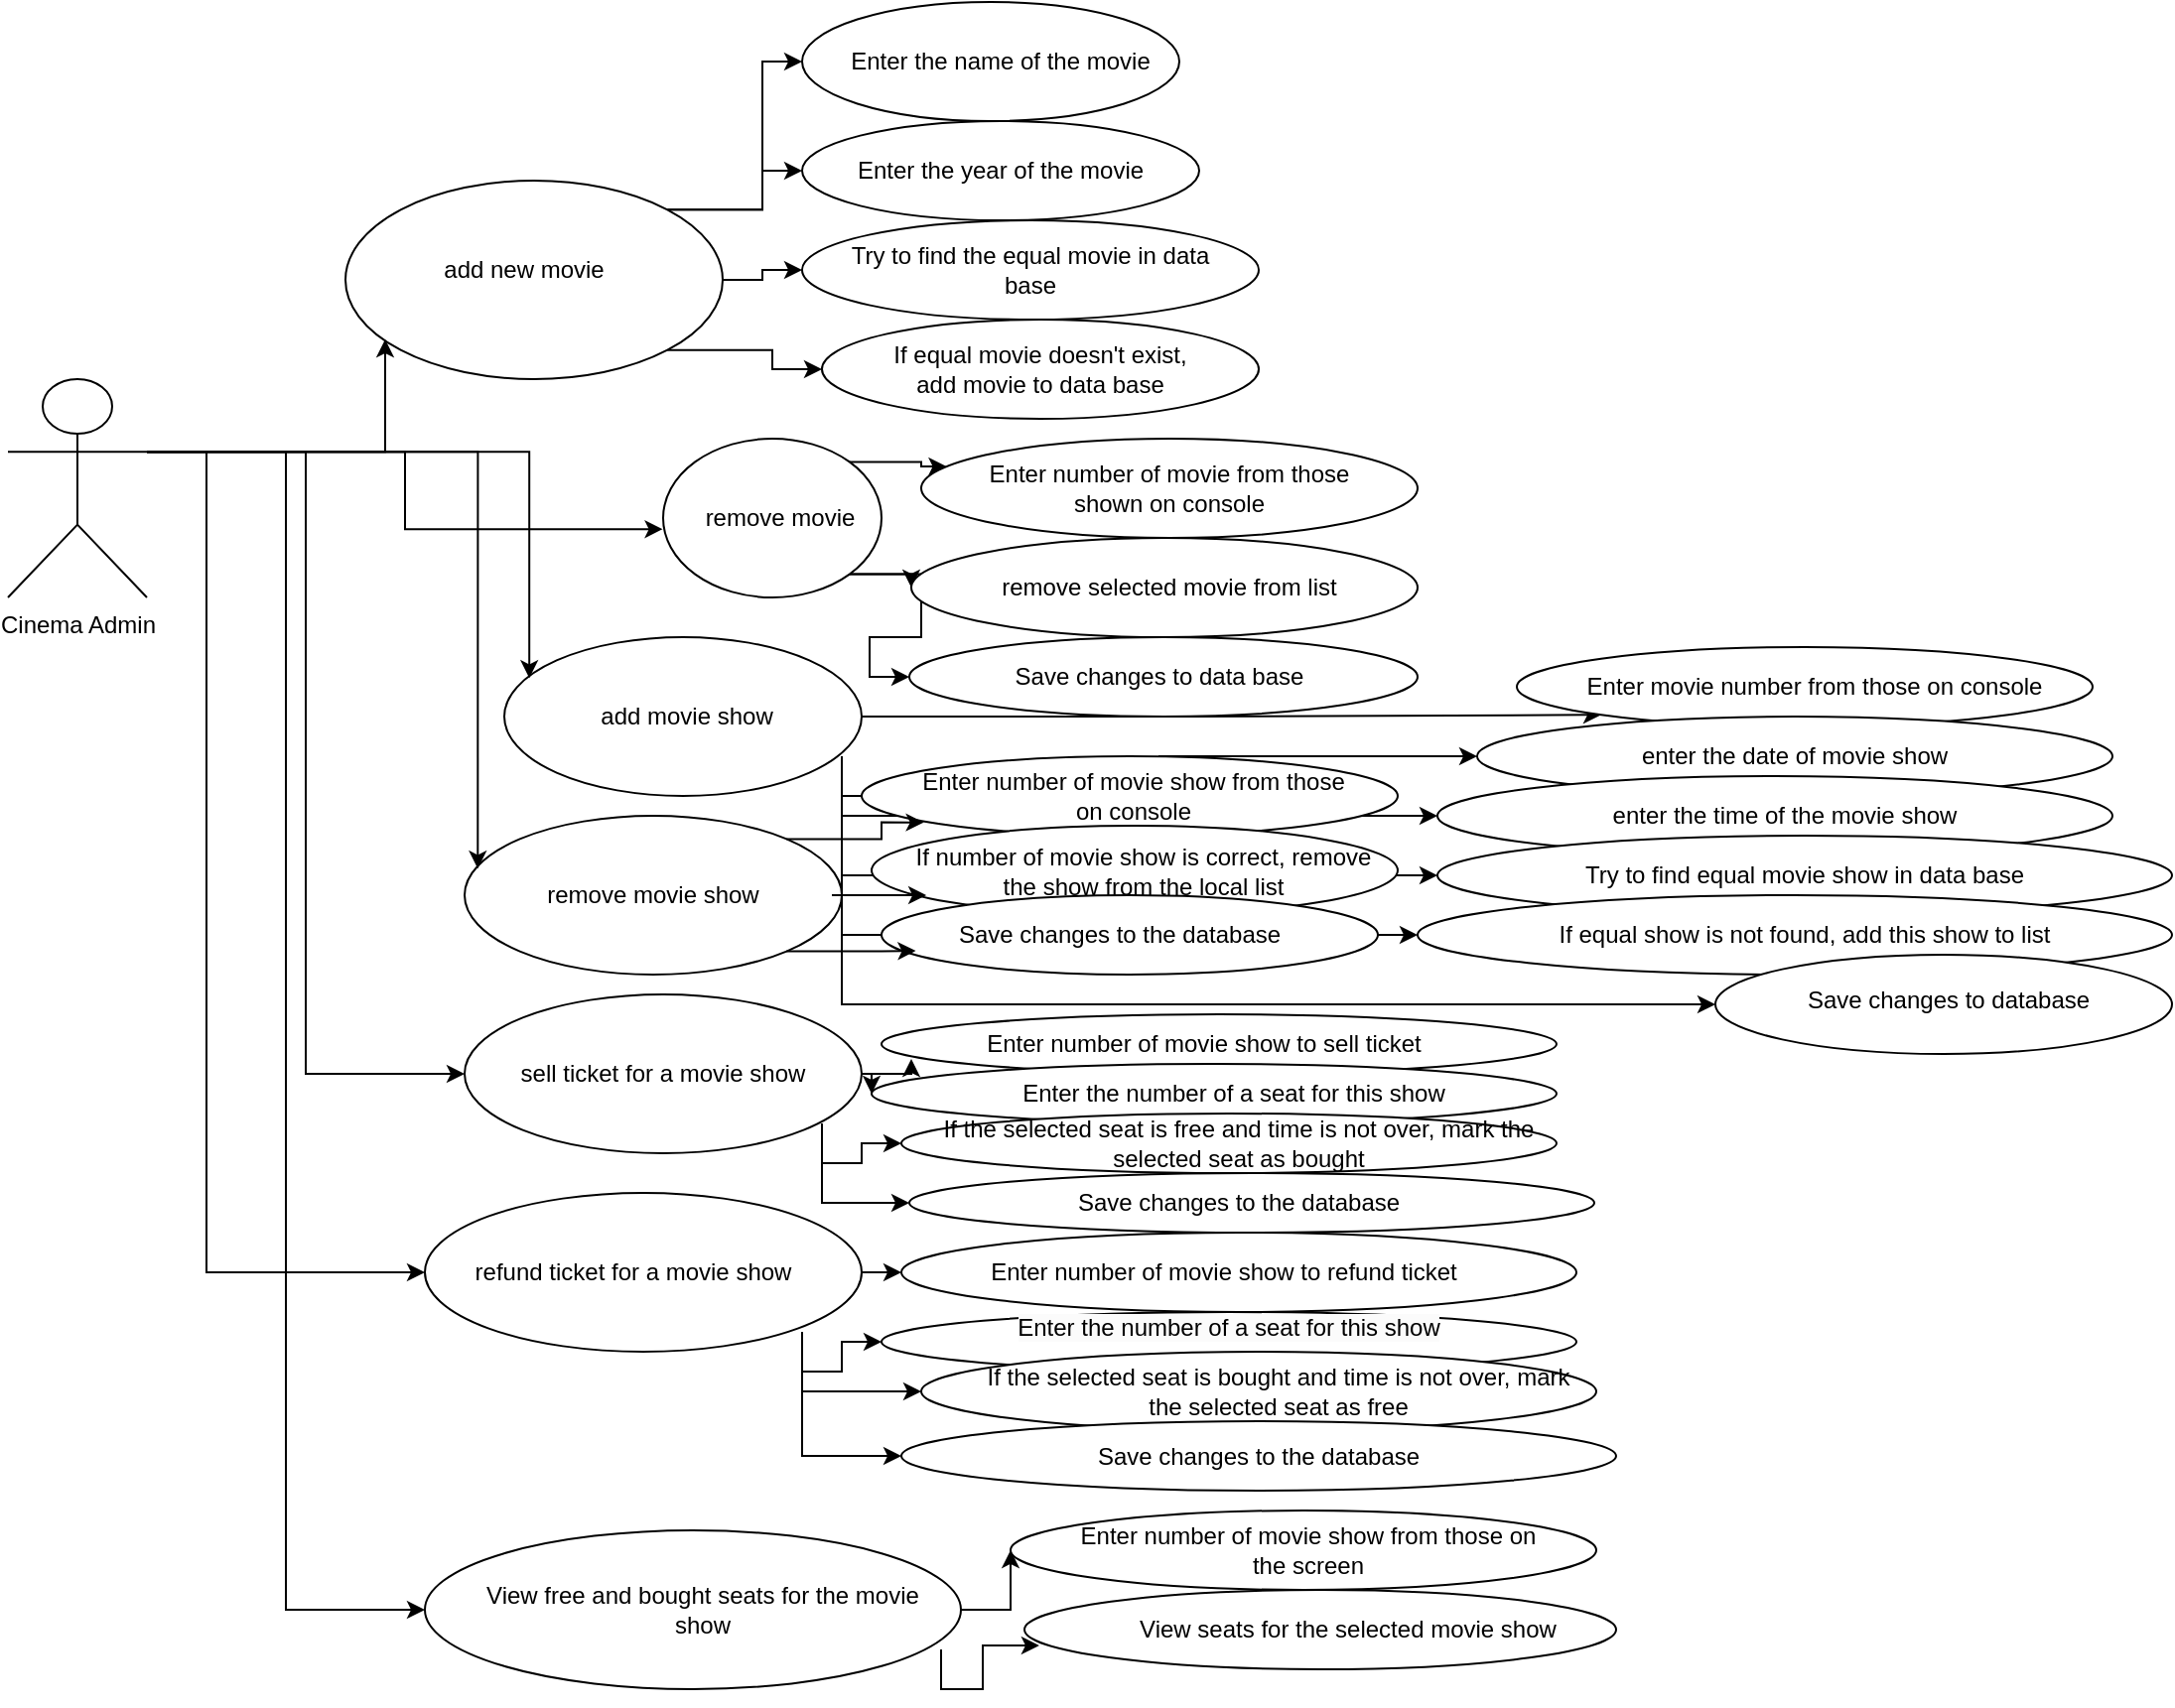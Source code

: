 <mxfile version="22.1.11" type="device">
  <diagram name="Страница — 1" id="g2-lxvOYGJEz_n20jtHo">
    <mxGraphModel dx="794" dy="446" grid="1" gridSize="10" guides="1" tooltips="1" connect="1" arrows="1" fold="1" page="1" pageScale="1" pageWidth="827" pageHeight="1169" math="0" shadow="0">
      <root>
        <mxCell id="0" />
        <mxCell id="1" parent="0" />
        <mxCell id="495bafFTmin--yDcH8YS-17" style="edgeStyle=orthogonalEdgeStyle;rounded=0;orthogonalLoop=1;jettySize=auto;html=1;exitX=1;exitY=0.333;exitDx=0;exitDy=0;exitPerimeter=0;entryX=0;entryY=0.5;entryDx=0;entryDy=0;" edge="1" parent="1" source="495bafFTmin--yDcH8YS-2" target="495bafFTmin--yDcH8YS-15">
          <mxGeometry relative="1" as="geometry" />
        </mxCell>
        <mxCell id="495bafFTmin--yDcH8YS-20" style="edgeStyle=orthogonalEdgeStyle;rounded=0;orthogonalLoop=1;jettySize=auto;html=1;exitX=1;exitY=0.333;exitDx=0;exitDy=0;exitPerimeter=0;entryX=0;entryY=0.5;entryDx=0;entryDy=0;" edge="1" parent="1" source="495bafFTmin--yDcH8YS-2" target="495bafFTmin--yDcH8YS-18">
          <mxGeometry relative="1" as="geometry">
            <mxPoint x="180" y="681.333" as="targetPoint" />
            <Array as="points">
              <mxPoint x="190" y="247" />
              <mxPoint x="190" y="660" />
            </Array>
          </mxGeometry>
        </mxCell>
        <mxCell id="495bafFTmin--yDcH8YS-96" style="edgeStyle=orthogonalEdgeStyle;rounded=0;orthogonalLoop=1;jettySize=auto;html=1;exitX=1;exitY=0.333;exitDx=0;exitDy=0;exitPerimeter=0;entryX=0;entryY=0.5;entryDx=0;entryDy=0;" edge="1" parent="1" source="495bafFTmin--yDcH8YS-2" target="495bafFTmin--yDcH8YS-94">
          <mxGeometry relative="1" as="geometry" />
        </mxCell>
        <mxCell id="495bafFTmin--yDcH8YS-2" value="Cinema Admin" style="shape=umlActor;verticalLabelPosition=bottom;verticalAlign=top;html=1;outlineConnect=0;" vertex="1" parent="1">
          <mxGeometry x="90" y="210" width="70" height="110" as="geometry" />
        </mxCell>
        <mxCell id="495bafFTmin--yDcH8YS-22" style="edgeStyle=orthogonalEdgeStyle;rounded=0;orthogonalLoop=1;jettySize=auto;html=1;exitX=1;exitY=0;exitDx=0;exitDy=0;entryX=0;entryY=0.5;entryDx=0;entryDy=0;" edge="1" parent="1" source="495bafFTmin--yDcH8YS-3" target="495bafFTmin--yDcH8YS-21">
          <mxGeometry relative="1" as="geometry" />
        </mxCell>
        <mxCell id="495bafFTmin--yDcH8YS-26" style="edgeStyle=orthogonalEdgeStyle;rounded=0;orthogonalLoop=1;jettySize=auto;html=1;exitX=1;exitY=0;exitDx=0;exitDy=0;entryX=0;entryY=0.5;entryDx=0;entryDy=0;" edge="1" parent="1" source="495bafFTmin--yDcH8YS-3" target="495bafFTmin--yDcH8YS-25">
          <mxGeometry relative="1" as="geometry" />
        </mxCell>
        <mxCell id="495bafFTmin--yDcH8YS-29" style="edgeStyle=orthogonalEdgeStyle;rounded=0;orthogonalLoop=1;jettySize=auto;html=1;exitX=1;exitY=0.5;exitDx=0;exitDy=0;entryX=0;entryY=0.5;entryDx=0;entryDy=0;" edge="1" parent="1" source="495bafFTmin--yDcH8YS-3" target="495bafFTmin--yDcH8YS-27">
          <mxGeometry relative="1" as="geometry" />
        </mxCell>
        <mxCell id="495bafFTmin--yDcH8YS-31" style="edgeStyle=orthogonalEdgeStyle;rounded=0;orthogonalLoop=1;jettySize=auto;html=1;exitX=1;exitY=1;exitDx=0;exitDy=0;entryX=0;entryY=0.5;entryDx=0;entryDy=0;" edge="1" parent="1" source="495bafFTmin--yDcH8YS-3" target="495bafFTmin--yDcH8YS-30">
          <mxGeometry relative="1" as="geometry" />
        </mxCell>
        <mxCell id="495bafFTmin--yDcH8YS-3" value="" style="ellipse;whiteSpace=wrap;html=1;" vertex="1" parent="1">
          <mxGeometry x="260" y="110" width="190" height="100" as="geometry" />
        </mxCell>
        <mxCell id="495bafFTmin--yDcH8YS-4" value="add new movie" style="text;html=1;strokeColor=none;fillColor=none;align=center;verticalAlign=middle;whiteSpace=wrap;rounded=0;" vertex="1" parent="1">
          <mxGeometry x="280" y="120" width="140" height="70" as="geometry" />
        </mxCell>
        <mxCell id="495bafFTmin--yDcH8YS-5" style="edgeStyle=orthogonalEdgeStyle;rounded=0;orthogonalLoop=1;jettySize=auto;html=1;exitX=1;exitY=0.333;exitDx=0;exitDy=0;exitPerimeter=0;entryX=0;entryY=1;entryDx=0;entryDy=0;" edge="1" parent="1" source="495bafFTmin--yDcH8YS-2" target="495bafFTmin--yDcH8YS-4">
          <mxGeometry relative="1" as="geometry" />
        </mxCell>
        <mxCell id="495bafFTmin--yDcH8YS-38" style="edgeStyle=orthogonalEdgeStyle;rounded=0;orthogonalLoop=1;jettySize=auto;html=1;exitX=1;exitY=1;exitDx=0;exitDy=0;entryX=0;entryY=0.5;entryDx=0;entryDy=0;" edge="1" parent="1" source="495bafFTmin--yDcH8YS-6" target="495bafFTmin--yDcH8YS-36">
          <mxGeometry relative="1" as="geometry" />
        </mxCell>
        <mxCell id="495bafFTmin--yDcH8YS-41" style="edgeStyle=orthogonalEdgeStyle;rounded=0;orthogonalLoop=1;jettySize=auto;html=1;exitX=1;exitY=1;exitDx=0;exitDy=0;entryX=0;entryY=0.5;entryDx=0;entryDy=0;" edge="1" parent="1" source="495bafFTmin--yDcH8YS-6" target="495bafFTmin--yDcH8YS-40">
          <mxGeometry relative="1" as="geometry" />
        </mxCell>
        <mxCell id="495bafFTmin--yDcH8YS-6" value="" style="ellipse;whiteSpace=wrap;html=1;" vertex="1" parent="1">
          <mxGeometry x="420" y="240" width="110" height="80" as="geometry" />
        </mxCell>
        <mxCell id="495bafFTmin--yDcH8YS-7" value="remove movie" style="text;html=1;strokeColor=none;fillColor=none;align=center;verticalAlign=middle;whiteSpace=wrap;rounded=0;" vertex="1" parent="1">
          <mxGeometry x="414" y="260" width="130" height="40" as="geometry" />
        </mxCell>
        <mxCell id="495bafFTmin--yDcH8YS-8" style="edgeStyle=orthogonalEdgeStyle;rounded=0;orthogonalLoop=1;jettySize=auto;html=1;exitX=1;exitY=0.333;exitDx=0;exitDy=0;exitPerimeter=0;entryX=-0.002;entryY=0.57;entryDx=0;entryDy=0;entryPerimeter=0;" edge="1" parent="1" source="495bafFTmin--yDcH8YS-2" target="495bafFTmin--yDcH8YS-6">
          <mxGeometry relative="1" as="geometry" />
        </mxCell>
        <mxCell id="495bafFTmin--yDcH8YS-44" style="edgeStyle=orthogonalEdgeStyle;rounded=0;orthogonalLoop=1;jettySize=auto;html=1;exitX=1;exitY=0.5;exitDx=0;exitDy=0;entryX=0;entryY=1;entryDx=0;entryDy=0;" edge="1" parent="1" source="495bafFTmin--yDcH8YS-9" target="495bafFTmin--yDcH8YS-43">
          <mxGeometry relative="1" as="geometry" />
        </mxCell>
        <mxCell id="495bafFTmin--yDcH8YS-9" value="" style="ellipse;whiteSpace=wrap;html=1;" vertex="1" parent="1">
          <mxGeometry x="340" y="340" width="180" height="80" as="geometry" />
        </mxCell>
        <mxCell id="495bafFTmin--yDcH8YS-48" style="edgeStyle=orthogonalEdgeStyle;rounded=0;orthogonalLoop=1;jettySize=auto;html=1;exitX=1;exitY=1;exitDx=0;exitDy=0;entryX=0;entryY=0.5;entryDx=0;entryDy=0;" edge="1" parent="1" source="495bafFTmin--yDcH8YS-10" target="495bafFTmin--yDcH8YS-46">
          <mxGeometry relative="1" as="geometry" />
        </mxCell>
        <mxCell id="495bafFTmin--yDcH8YS-51" style="edgeStyle=orthogonalEdgeStyle;rounded=0;orthogonalLoop=1;jettySize=auto;html=1;exitX=1;exitY=1;exitDx=0;exitDy=0;entryX=0;entryY=0.5;entryDx=0;entryDy=0;" edge="1" parent="1" source="495bafFTmin--yDcH8YS-10" target="495bafFTmin--yDcH8YS-49">
          <mxGeometry relative="1" as="geometry" />
        </mxCell>
        <mxCell id="495bafFTmin--yDcH8YS-56" style="edgeStyle=orthogonalEdgeStyle;rounded=0;orthogonalLoop=1;jettySize=auto;html=1;exitX=1;exitY=1;exitDx=0;exitDy=0;entryX=0;entryY=0.5;entryDx=0;entryDy=0;" edge="1" parent="1" source="495bafFTmin--yDcH8YS-10" target="495bafFTmin--yDcH8YS-52">
          <mxGeometry relative="1" as="geometry" />
        </mxCell>
        <mxCell id="495bafFTmin--yDcH8YS-57" style="edgeStyle=orthogonalEdgeStyle;rounded=0;orthogonalLoop=1;jettySize=auto;html=1;exitX=1;exitY=1;exitDx=0;exitDy=0;entryX=0;entryY=0.5;entryDx=0;entryDy=0;" edge="1" parent="1" source="495bafFTmin--yDcH8YS-10" target="495bafFTmin--yDcH8YS-54">
          <mxGeometry relative="1" as="geometry" />
        </mxCell>
        <mxCell id="495bafFTmin--yDcH8YS-59" style="edgeStyle=orthogonalEdgeStyle;rounded=0;orthogonalLoop=1;jettySize=auto;html=1;exitX=1;exitY=1;exitDx=0;exitDy=0;entryX=0;entryY=0.5;entryDx=0;entryDy=0;" edge="1" parent="1" source="495bafFTmin--yDcH8YS-10" target="495bafFTmin--yDcH8YS-58">
          <mxGeometry relative="1" as="geometry" />
        </mxCell>
        <mxCell id="495bafFTmin--yDcH8YS-10" value="add movie show" style="text;html=1;strokeColor=none;fillColor=none;align=center;verticalAlign=middle;whiteSpace=wrap;rounded=0;" vertex="1" parent="1">
          <mxGeometry x="354" y="360" width="156" height="40" as="geometry" />
        </mxCell>
        <mxCell id="495bafFTmin--yDcH8YS-11" style="edgeStyle=orthogonalEdgeStyle;rounded=0;orthogonalLoop=1;jettySize=auto;html=1;exitX=1;exitY=0.333;exitDx=0;exitDy=0;exitPerimeter=0;entryX=0.07;entryY=0.258;entryDx=0;entryDy=0;entryPerimeter=0;" edge="1" parent="1" source="495bafFTmin--yDcH8YS-2" target="495bafFTmin--yDcH8YS-9">
          <mxGeometry relative="1" as="geometry" />
        </mxCell>
        <mxCell id="495bafFTmin--yDcH8YS-12" value="" style="ellipse;whiteSpace=wrap;html=1;" vertex="1" parent="1">
          <mxGeometry x="320" y="430" width="190" height="80" as="geometry" />
        </mxCell>
        <mxCell id="495bafFTmin--yDcH8YS-13" style="edgeStyle=orthogonalEdgeStyle;rounded=0;orthogonalLoop=1;jettySize=auto;html=1;exitX=1;exitY=0.333;exitDx=0;exitDy=0;exitPerimeter=0;entryX=0.035;entryY=0.333;entryDx=0;entryDy=0;entryPerimeter=0;" edge="1" parent="1" source="495bafFTmin--yDcH8YS-2" target="495bafFTmin--yDcH8YS-12">
          <mxGeometry relative="1" as="geometry" />
        </mxCell>
        <mxCell id="495bafFTmin--yDcH8YS-14" value="remove movie show" style="text;html=1;strokeColor=none;fillColor=none;align=center;verticalAlign=middle;whiteSpace=wrap;rounded=0;" vertex="1" parent="1">
          <mxGeometry x="340" y="450" width="150" height="40" as="geometry" />
        </mxCell>
        <mxCell id="495bafFTmin--yDcH8YS-72" style="edgeStyle=orthogonalEdgeStyle;rounded=0;orthogonalLoop=1;jettySize=auto;html=1;exitX=1;exitY=0.5;exitDx=0;exitDy=0;entryX=0;entryY=0.75;entryDx=0;entryDy=0;" edge="1" parent="1" source="495bafFTmin--yDcH8YS-15" target="495bafFTmin--yDcH8YS-71">
          <mxGeometry relative="1" as="geometry" />
        </mxCell>
        <mxCell id="495bafFTmin--yDcH8YS-75" style="edgeStyle=orthogonalEdgeStyle;rounded=0;orthogonalLoop=1;jettySize=auto;html=1;exitX=1;exitY=0.5;exitDx=0;exitDy=0;entryX=0;entryY=0.5;entryDx=0;entryDy=0;" edge="1" parent="1" source="495bafFTmin--yDcH8YS-15" target="495bafFTmin--yDcH8YS-74">
          <mxGeometry relative="1" as="geometry" />
        </mxCell>
        <mxCell id="495bafFTmin--yDcH8YS-15" value="" style="ellipse;whiteSpace=wrap;html=1;" vertex="1" parent="1">
          <mxGeometry x="320" y="520" width="200" height="80" as="geometry" />
        </mxCell>
        <mxCell id="495bafFTmin--yDcH8YS-78" style="edgeStyle=orthogonalEdgeStyle;rounded=0;orthogonalLoop=1;jettySize=auto;html=1;exitX=1;exitY=1;exitDx=0;exitDy=0;entryX=0;entryY=0.5;entryDx=0;entryDy=0;" edge="1" parent="1" source="495bafFTmin--yDcH8YS-16" target="495bafFTmin--yDcH8YS-77">
          <mxGeometry relative="1" as="geometry" />
        </mxCell>
        <mxCell id="495bafFTmin--yDcH8YS-81" style="edgeStyle=orthogonalEdgeStyle;rounded=0;orthogonalLoop=1;jettySize=auto;html=1;exitX=1;exitY=1;exitDx=0;exitDy=0;entryX=0;entryY=0.5;entryDx=0;entryDy=0;" edge="1" parent="1" source="495bafFTmin--yDcH8YS-16" target="495bafFTmin--yDcH8YS-80">
          <mxGeometry relative="1" as="geometry" />
        </mxCell>
        <mxCell id="495bafFTmin--yDcH8YS-16" value="sell ticket for a movie show" style="text;html=1;strokeColor=none;fillColor=none;align=center;verticalAlign=middle;whiteSpace=wrap;rounded=0;" vertex="1" parent="1">
          <mxGeometry x="340" y="535" width="160" height="50" as="geometry" />
        </mxCell>
        <mxCell id="495bafFTmin--yDcH8YS-85" style="edgeStyle=orthogonalEdgeStyle;rounded=0;orthogonalLoop=1;jettySize=auto;html=1;exitX=1;exitY=0.5;exitDx=0;exitDy=0;entryX=0;entryY=0.5;entryDx=0;entryDy=0;" edge="1" parent="1" source="495bafFTmin--yDcH8YS-18" target="495bafFTmin--yDcH8YS-83">
          <mxGeometry relative="1" as="geometry" />
        </mxCell>
        <mxCell id="495bafFTmin--yDcH8YS-18" value="" style="ellipse;whiteSpace=wrap;html=1;" vertex="1" parent="1">
          <mxGeometry x="300" y="620" width="220" height="80" as="geometry" />
        </mxCell>
        <mxCell id="495bafFTmin--yDcH8YS-87" style="edgeStyle=orthogonalEdgeStyle;rounded=0;orthogonalLoop=1;jettySize=auto;html=1;exitX=1;exitY=1;exitDx=0;exitDy=0;entryX=0;entryY=0.5;entryDx=0;entryDy=0;" edge="1" parent="1" source="495bafFTmin--yDcH8YS-19" target="495bafFTmin--yDcH8YS-86">
          <mxGeometry relative="1" as="geometry" />
        </mxCell>
        <mxCell id="495bafFTmin--yDcH8YS-90" style="edgeStyle=orthogonalEdgeStyle;rounded=0;orthogonalLoop=1;jettySize=auto;html=1;exitX=1;exitY=1;exitDx=0;exitDy=0;entryX=0;entryY=0.5;entryDx=0;entryDy=0;" edge="1" parent="1" source="495bafFTmin--yDcH8YS-19" target="495bafFTmin--yDcH8YS-88">
          <mxGeometry relative="1" as="geometry" />
        </mxCell>
        <mxCell id="495bafFTmin--yDcH8YS-92" style="edgeStyle=orthogonalEdgeStyle;rounded=0;orthogonalLoop=1;jettySize=auto;html=1;exitX=1;exitY=1;exitDx=0;exitDy=0;entryX=0;entryY=0.5;entryDx=0;entryDy=0;" edge="1" parent="1" source="495bafFTmin--yDcH8YS-19" target="495bafFTmin--yDcH8YS-91">
          <mxGeometry relative="1" as="geometry" />
        </mxCell>
        <mxCell id="495bafFTmin--yDcH8YS-19" value="refund ticket for a movie show" style="text;html=1;strokeColor=none;fillColor=none;align=center;verticalAlign=middle;whiteSpace=wrap;rounded=0;" vertex="1" parent="1">
          <mxGeometry x="320" y="630" width="170" height="60" as="geometry" />
        </mxCell>
        <mxCell id="495bafFTmin--yDcH8YS-21" value="" style="ellipse;whiteSpace=wrap;html=1;" vertex="1" parent="1">
          <mxGeometry x="490" y="20" width="190" height="60" as="geometry" />
        </mxCell>
        <mxCell id="495bafFTmin--yDcH8YS-23" value="Text" style="text;html=1;strokeColor=none;fillColor=none;align=center;verticalAlign=middle;whiteSpace=wrap;rounded=0;" vertex="1" parent="1">
          <mxGeometry x="500" y="90" width="180" height="30" as="geometry" />
        </mxCell>
        <mxCell id="495bafFTmin--yDcH8YS-24" value="Enter the name of the movie" style="text;html=1;strokeColor=none;fillColor=none;align=center;verticalAlign=middle;whiteSpace=wrap;rounded=0;" vertex="1" parent="1">
          <mxGeometry x="510" y="30" width="160" height="40" as="geometry" />
        </mxCell>
        <mxCell id="495bafFTmin--yDcH8YS-25" value="Enter the year of the movie" style="ellipse;whiteSpace=wrap;html=1;" vertex="1" parent="1">
          <mxGeometry x="490" y="80" width="200" height="50" as="geometry" />
        </mxCell>
        <mxCell id="495bafFTmin--yDcH8YS-27" value="" style="ellipse;whiteSpace=wrap;html=1;" vertex="1" parent="1">
          <mxGeometry x="490" y="130" width="230" height="50" as="geometry" />
        </mxCell>
        <mxCell id="495bafFTmin--yDcH8YS-28" value="Try to find the equal movie in data base" style="text;html=1;strokeColor=none;fillColor=none;align=center;verticalAlign=middle;whiteSpace=wrap;rounded=0;" vertex="1" parent="1">
          <mxGeometry x="500" y="140" width="210" height="30" as="geometry" />
        </mxCell>
        <mxCell id="495bafFTmin--yDcH8YS-30" value="" style="ellipse;whiteSpace=wrap;html=1;" vertex="1" parent="1">
          <mxGeometry x="500" y="180" width="220" height="50" as="geometry" />
        </mxCell>
        <mxCell id="495bafFTmin--yDcH8YS-32" value="If equal movie doesn&#39;t exist,&lt;br&gt;add movie to data base" style="text;html=1;strokeColor=none;fillColor=none;align=center;verticalAlign=middle;whiteSpace=wrap;rounded=0;" vertex="1" parent="1">
          <mxGeometry x="520" y="190" width="180" height="30" as="geometry" />
        </mxCell>
        <mxCell id="495bafFTmin--yDcH8YS-33" value="" style="ellipse;whiteSpace=wrap;html=1;" vertex="1" parent="1">
          <mxGeometry x="550" y="240" width="250" height="50" as="geometry" />
        </mxCell>
        <mxCell id="495bafFTmin--yDcH8YS-34" style="edgeStyle=orthogonalEdgeStyle;rounded=0;orthogonalLoop=1;jettySize=auto;html=1;exitX=1;exitY=0;exitDx=0;exitDy=0;entryX=0.051;entryY=0.28;entryDx=0;entryDy=0;entryPerimeter=0;" edge="1" parent="1" source="495bafFTmin--yDcH8YS-6" target="495bafFTmin--yDcH8YS-33">
          <mxGeometry relative="1" as="geometry" />
        </mxCell>
        <mxCell id="495bafFTmin--yDcH8YS-35" value="Enter number of movie from those shown on console" style="text;html=1;strokeColor=none;fillColor=none;align=center;verticalAlign=middle;whiteSpace=wrap;rounded=0;" vertex="1" parent="1">
          <mxGeometry x="570" y="250" width="210" height="30" as="geometry" />
        </mxCell>
        <mxCell id="495bafFTmin--yDcH8YS-36" value="" style="ellipse;whiteSpace=wrap;html=1;" vertex="1" parent="1">
          <mxGeometry x="545" y="290" width="255" height="50" as="geometry" />
        </mxCell>
        <mxCell id="495bafFTmin--yDcH8YS-39" value="remove selected movie from list" style="text;html=1;strokeColor=none;fillColor=none;align=center;verticalAlign=middle;whiteSpace=wrap;rounded=0;" vertex="1" parent="1">
          <mxGeometry x="570" y="300" width="210" height="30" as="geometry" />
        </mxCell>
        <mxCell id="495bafFTmin--yDcH8YS-40" value="" style="ellipse;whiteSpace=wrap;html=1;" vertex="1" parent="1">
          <mxGeometry x="544" y="340" width="256" height="40" as="geometry" />
        </mxCell>
        <mxCell id="495bafFTmin--yDcH8YS-42" value="Save changes to data base" style="text;html=1;strokeColor=none;fillColor=none;align=center;verticalAlign=middle;whiteSpace=wrap;rounded=0;" vertex="1" parent="1">
          <mxGeometry x="570" y="345" width="200" height="30" as="geometry" />
        </mxCell>
        <mxCell id="495bafFTmin--yDcH8YS-43" value="" style="ellipse;whiteSpace=wrap;html=1;" vertex="1" parent="1">
          <mxGeometry x="850" y="345" width="290" height="40" as="geometry" />
        </mxCell>
        <mxCell id="495bafFTmin--yDcH8YS-45" value="Enter movie number from those on console" style="text;html=1;strokeColor=none;fillColor=none;align=center;verticalAlign=middle;whiteSpace=wrap;rounded=0;" vertex="1" parent="1">
          <mxGeometry x="860" y="350" width="280" height="30" as="geometry" />
        </mxCell>
        <mxCell id="495bafFTmin--yDcH8YS-46" value="" style="ellipse;whiteSpace=wrap;html=1;" vertex="1" parent="1">
          <mxGeometry x="830" y="380" width="320" height="40" as="geometry" />
        </mxCell>
        <mxCell id="495bafFTmin--yDcH8YS-47" value="enter the date of movie show" style="text;html=1;strokeColor=none;fillColor=none;align=center;verticalAlign=middle;whiteSpace=wrap;rounded=0;" vertex="1" parent="1">
          <mxGeometry x="840" y="385" width="300" height="30" as="geometry" />
        </mxCell>
        <mxCell id="495bafFTmin--yDcH8YS-49" value="" style="ellipse;whiteSpace=wrap;html=1;" vertex="1" parent="1">
          <mxGeometry x="810" y="410" width="340" height="40" as="geometry" />
        </mxCell>
        <mxCell id="495bafFTmin--yDcH8YS-50" value="enter the time of the movie show" style="text;html=1;strokeColor=none;fillColor=none;align=center;verticalAlign=middle;whiteSpace=wrap;rounded=0;" vertex="1" parent="1">
          <mxGeometry x="840" y="415" width="290" height="30" as="geometry" />
        </mxCell>
        <mxCell id="495bafFTmin--yDcH8YS-52" value="" style="ellipse;whiteSpace=wrap;html=1;" vertex="1" parent="1">
          <mxGeometry x="810" y="440" width="370" height="40" as="geometry" />
        </mxCell>
        <mxCell id="495bafFTmin--yDcH8YS-53" value="Try to find equal movie show in data base" style="text;html=1;strokeColor=none;fillColor=none;align=center;verticalAlign=middle;whiteSpace=wrap;rounded=0;" vertex="1" parent="1">
          <mxGeometry x="840" y="445" width="310" height="30" as="geometry" />
        </mxCell>
        <mxCell id="495bafFTmin--yDcH8YS-54" value="" style="ellipse;whiteSpace=wrap;html=1;" vertex="1" parent="1">
          <mxGeometry x="800" y="470" width="380" height="40" as="geometry" />
        </mxCell>
        <mxCell id="495bafFTmin--yDcH8YS-55" value="If equal show is not found, add this show to list" style="text;html=1;strokeColor=none;fillColor=none;align=center;verticalAlign=middle;whiteSpace=wrap;rounded=0;" vertex="1" parent="1">
          <mxGeometry x="850" y="475" width="290" height="30" as="geometry" />
        </mxCell>
        <mxCell id="495bafFTmin--yDcH8YS-58" value="" style="ellipse;whiteSpace=wrap;html=1;" vertex="1" parent="1">
          <mxGeometry x="950" y="500" width="230" height="50" as="geometry" />
        </mxCell>
        <mxCell id="495bafFTmin--yDcH8YS-60" value="Save changes to database" style="text;html=1;strokeColor=none;fillColor=none;align=center;verticalAlign=middle;whiteSpace=wrap;rounded=0;" vertex="1" parent="1">
          <mxGeometry x="965" y="505" width="205" height="35" as="geometry" />
        </mxCell>
        <mxCell id="495bafFTmin--yDcH8YS-61" value="" style="ellipse;whiteSpace=wrap;html=1;" vertex="1" parent="1">
          <mxGeometry x="520" y="400" width="270" height="40" as="geometry" />
        </mxCell>
        <mxCell id="495bafFTmin--yDcH8YS-62" style="edgeStyle=orthogonalEdgeStyle;rounded=0;orthogonalLoop=1;jettySize=auto;html=1;exitX=1;exitY=0;exitDx=0;exitDy=0;entryX=0.116;entryY=0.833;entryDx=0;entryDy=0;entryPerimeter=0;" edge="1" parent="1" source="495bafFTmin--yDcH8YS-12" target="495bafFTmin--yDcH8YS-61">
          <mxGeometry relative="1" as="geometry" />
        </mxCell>
        <mxCell id="495bafFTmin--yDcH8YS-63" value="Enter number of movie show from those on console" style="text;html=1;strokeColor=none;fillColor=none;align=center;verticalAlign=middle;whiteSpace=wrap;rounded=0;" vertex="1" parent="1">
          <mxGeometry x="544" y="405" width="226" height="30" as="geometry" />
        </mxCell>
        <mxCell id="495bafFTmin--yDcH8YS-64" value="" style="ellipse;whiteSpace=wrap;html=1;" vertex="1" parent="1">
          <mxGeometry x="525" y="435" width="265" height="45" as="geometry" />
        </mxCell>
        <mxCell id="495bafFTmin--yDcH8YS-65" style="edgeStyle=orthogonalEdgeStyle;rounded=0;orthogonalLoop=1;jettySize=auto;html=1;exitX=1;exitY=0.5;exitDx=0;exitDy=0;entryX=0.104;entryY=0.778;entryDx=0;entryDy=0;entryPerimeter=0;" edge="1" parent="1" source="495bafFTmin--yDcH8YS-12" target="495bafFTmin--yDcH8YS-64">
          <mxGeometry relative="1" as="geometry" />
        </mxCell>
        <mxCell id="495bafFTmin--yDcH8YS-66" value="If number of movie show is correct, remove the show from the local list" style="text;html=1;strokeColor=none;fillColor=none;align=center;verticalAlign=middle;whiteSpace=wrap;rounded=0;" vertex="1" parent="1">
          <mxGeometry x="544" y="442.5" width="236" height="30" as="geometry" />
        </mxCell>
        <mxCell id="495bafFTmin--yDcH8YS-67" value="" style="ellipse;whiteSpace=wrap;html=1;" vertex="1" parent="1">
          <mxGeometry x="530" y="470" width="250" height="40" as="geometry" />
        </mxCell>
        <mxCell id="495bafFTmin--yDcH8YS-68" style="edgeStyle=orthogonalEdgeStyle;rounded=0;orthogonalLoop=1;jettySize=auto;html=1;exitX=1;exitY=1;exitDx=0;exitDy=0;entryX=0.069;entryY=0.7;entryDx=0;entryDy=0;entryPerimeter=0;" edge="1" parent="1" source="495bafFTmin--yDcH8YS-12" target="495bafFTmin--yDcH8YS-67">
          <mxGeometry relative="1" as="geometry" />
        </mxCell>
        <mxCell id="495bafFTmin--yDcH8YS-69" value="Save changes to the database" style="text;html=1;strokeColor=none;fillColor=none;align=center;verticalAlign=middle;whiteSpace=wrap;rounded=0;" vertex="1" parent="1">
          <mxGeometry x="540" y="475" width="220" height="30" as="geometry" />
        </mxCell>
        <mxCell id="495bafFTmin--yDcH8YS-70" value="" style="ellipse;whiteSpace=wrap;html=1;" vertex="1" parent="1">
          <mxGeometry x="530" y="530" width="340" height="30" as="geometry" />
        </mxCell>
        <mxCell id="495bafFTmin--yDcH8YS-71" value="Enter number of movie show to sell ticket" style="text;html=1;strokeColor=none;fillColor=none;align=center;verticalAlign=middle;whiteSpace=wrap;rounded=0;" vertex="1" parent="1">
          <mxGeometry x="545" y="530" width="295" height="30" as="geometry" />
        </mxCell>
        <mxCell id="495bafFTmin--yDcH8YS-74" value="" style="ellipse;whiteSpace=wrap;html=1;" vertex="1" parent="1">
          <mxGeometry x="525" y="555" width="345" height="30" as="geometry" />
        </mxCell>
        <mxCell id="495bafFTmin--yDcH8YS-76" value="Enter the number of a seat for this show" style="text;html=1;strokeColor=none;fillColor=none;align=center;verticalAlign=middle;whiteSpace=wrap;rounded=0;" vertex="1" parent="1">
          <mxGeometry x="555" y="555" width="305" height="30" as="geometry" />
        </mxCell>
        <mxCell id="495bafFTmin--yDcH8YS-77" value="" style="ellipse;whiteSpace=wrap;html=1;" vertex="1" parent="1">
          <mxGeometry x="540" y="580" width="330" height="30" as="geometry" />
        </mxCell>
        <mxCell id="495bafFTmin--yDcH8YS-79" value="If the selected seat is free and time is not over, mark the selected seat as bought" style="text;html=1;strokeColor=none;fillColor=none;align=center;verticalAlign=middle;whiteSpace=wrap;rounded=0;" vertex="1" parent="1">
          <mxGeometry x="560" y="580" width="300" height="30" as="geometry" />
        </mxCell>
        <mxCell id="495bafFTmin--yDcH8YS-80" value="" style="ellipse;whiteSpace=wrap;html=1;" vertex="1" parent="1">
          <mxGeometry x="544" y="610" width="345" height="30" as="geometry" />
        </mxCell>
        <mxCell id="495bafFTmin--yDcH8YS-82" value="Save changes to the database" style="text;html=1;strokeColor=none;fillColor=none;align=center;verticalAlign=middle;whiteSpace=wrap;rounded=0;" vertex="1" parent="1">
          <mxGeometry x="560" y="610" width="300" height="30" as="geometry" />
        </mxCell>
        <mxCell id="495bafFTmin--yDcH8YS-83" value="" style="ellipse;whiteSpace=wrap;html=1;" vertex="1" parent="1">
          <mxGeometry x="540" y="640" width="340" height="40" as="geometry" />
        </mxCell>
        <mxCell id="495bafFTmin--yDcH8YS-84" value="Enter number of movie show to refund ticket" style="text;html=1;strokeColor=none;fillColor=none;align=center;verticalAlign=middle;whiteSpace=wrap;rounded=0;" vertex="1" parent="1">
          <mxGeometry x="555" y="645" width="295" height="30" as="geometry" />
        </mxCell>
        <mxCell id="495bafFTmin--yDcH8YS-86" value="&#xa;&lt;span style=&quot;color: rgb(0, 0, 0); font-family: Helvetica; font-size: 12px; font-style: normal; font-variant-ligatures: normal; font-variant-caps: normal; font-weight: 400; letter-spacing: normal; orphans: 2; text-align: center; text-indent: 0px; text-transform: none; widows: 2; word-spacing: 0px; -webkit-text-stroke-width: 0px; background-color: rgb(251, 251, 251); text-decoration-thickness: initial; text-decoration-style: initial; text-decoration-color: initial; float: none; display: inline !important;&quot;&gt;Enter the number of a seat for this show&lt;/span&gt;&#xa;&#xa;" style="ellipse;whiteSpace=wrap;html=1;" vertex="1" parent="1">
          <mxGeometry x="530" y="680" width="350" height="30" as="geometry" />
        </mxCell>
        <mxCell id="495bafFTmin--yDcH8YS-88" value="" style="ellipse;whiteSpace=wrap;html=1;" vertex="1" parent="1">
          <mxGeometry x="550" y="700" width="340" height="40" as="geometry" />
        </mxCell>
        <mxCell id="495bafFTmin--yDcH8YS-89" value="If the selected seat is bought and time is not over, mark the selected seat as free" style="text;html=1;strokeColor=none;fillColor=none;align=center;verticalAlign=middle;whiteSpace=wrap;rounded=0;" vertex="1" parent="1">
          <mxGeometry x="580" y="705" width="300" height="30" as="geometry" />
        </mxCell>
        <mxCell id="495bafFTmin--yDcH8YS-91" value="" style="ellipse;whiteSpace=wrap;html=1;" vertex="1" parent="1">
          <mxGeometry x="540" y="735" width="360" height="35" as="geometry" />
        </mxCell>
        <mxCell id="495bafFTmin--yDcH8YS-93" value="Save changes to the database" style="text;html=1;strokeColor=none;fillColor=none;align=center;verticalAlign=middle;whiteSpace=wrap;rounded=0;" vertex="1" parent="1">
          <mxGeometry x="570" y="737.5" width="300" height="30" as="geometry" />
        </mxCell>
        <mxCell id="495bafFTmin--yDcH8YS-99" style="edgeStyle=orthogonalEdgeStyle;rounded=0;orthogonalLoop=1;jettySize=auto;html=1;exitX=1;exitY=0.5;exitDx=0;exitDy=0;entryX=0;entryY=0.5;entryDx=0;entryDy=0;" edge="1" parent="1" source="495bafFTmin--yDcH8YS-94" target="495bafFTmin--yDcH8YS-97">
          <mxGeometry relative="1" as="geometry" />
        </mxCell>
        <mxCell id="495bafFTmin--yDcH8YS-94" value="" style="ellipse;whiteSpace=wrap;html=1;" vertex="1" parent="1">
          <mxGeometry x="300" y="790" width="270" height="80" as="geometry" />
        </mxCell>
        <mxCell id="495bafFTmin--yDcH8YS-95" value="View free and bought seats for the movie show" style="text;html=1;strokeColor=none;fillColor=none;align=center;verticalAlign=middle;whiteSpace=wrap;rounded=0;" vertex="1" parent="1">
          <mxGeometry x="320" y="810" width="240" height="40" as="geometry" />
        </mxCell>
        <mxCell id="495bafFTmin--yDcH8YS-97" value="" style="ellipse;whiteSpace=wrap;html=1;" vertex="1" parent="1">
          <mxGeometry x="595" y="780" width="295" height="40" as="geometry" />
        </mxCell>
        <mxCell id="495bafFTmin--yDcH8YS-98" value="Enter number of movie show from those on the screen" style="text;html=1;strokeColor=none;fillColor=none;align=center;verticalAlign=middle;whiteSpace=wrap;rounded=0;" vertex="1" parent="1">
          <mxGeometry x="620" y="785" width="250" height="30" as="geometry" />
        </mxCell>
        <mxCell id="495bafFTmin--yDcH8YS-100" value="" style="ellipse;whiteSpace=wrap;html=1;" vertex="1" parent="1">
          <mxGeometry x="602" y="820" width="298" height="40" as="geometry" />
        </mxCell>
        <mxCell id="495bafFTmin--yDcH8YS-101" style="edgeStyle=orthogonalEdgeStyle;rounded=0;orthogonalLoop=1;jettySize=auto;html=1;exitX=1;exitY=1;exitDx=0;exitDy=0;entryX=0.025;entryY=0.7;entryDx=0;entryDy=0;entryPerimeter=0;" edge="1" parent="1" source="495bafFTmin--yDcH8YS-95" target="495bafFTmin--yDcH8YS-100">
          <mxGeometry relative="1" as="geometry" />
        </mxCell>
        <mxCell id="495bafFTmin--yDcH8YS-102" value="View seats for the selected movie show" style="text;html=1;strokeColor=none;fillColor=none;align=center;verticalAlign=middle;whiteSpace=wrap;rounded=0;" vertex="1" parent="1">
          <mxGeometry x="630" y="825" width="270" height="30" as="geometry" />
        </mxCell>
      </root>
    </mxGraphModel>
  </diagram>
</mxfile>
